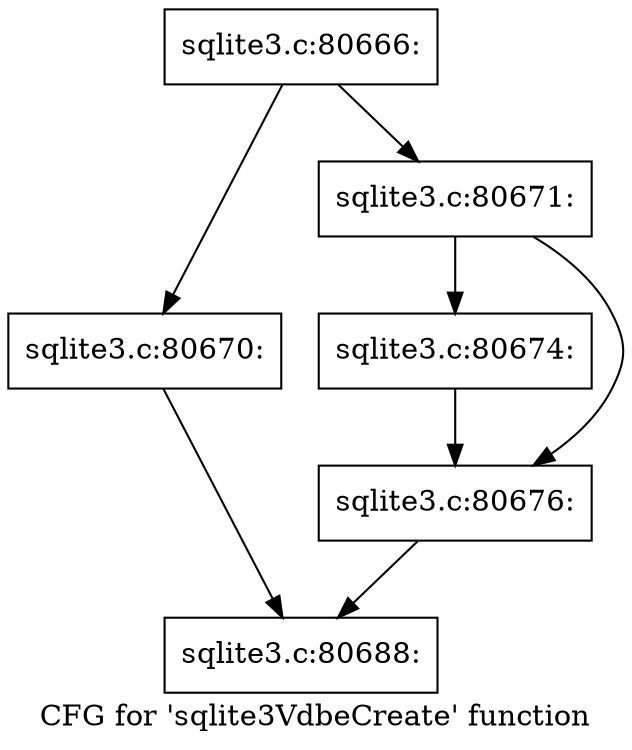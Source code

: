 digraph "CFG for 'sqlite3VdbeCreate' function" {
	label="CFG for 'sqlite3VdbeCreate' function";

	Node0x55c0f85d5be0 [shape=record,label="{sqlite3.c:80666:}"];
	Node0x55c0f85d5be0 -> Node0x55c0f74512d0;
	Node0x55c0f85d5be0 -> Node0x55c0f7451320;
	Node0x55c0f74512d0 [shape=record,label="{sqlite3.c:80670:}"];
	Node0x55c0f74512d0 -> Node0x55c0f85da750;
	Node0x55c0f7451320 [shape=record,label="{sqlite3.c:80671:}"];
	Node0x55c0f7451320 -> Node0x55c0f7451e50;
	Node0x55c0f7451320 -> Node0x55c0f7451ea0;
	Node0x55c0f7451e50 [shape=record,label="{sqlite3.c:80674:}"];
	Node0x55c0f7451e50 -> Node0x55c0f7451ea0;
	Node0x55c0f7451ea0 [shape=record,label="{sqlite3.c:80676:}"];
	Node0x55c0f7451ea0 -> Node0x55c0f85da750;
	Node0x55c0f85da750 [shape=record,label="{sqlite3.c:80688:}"];
}
